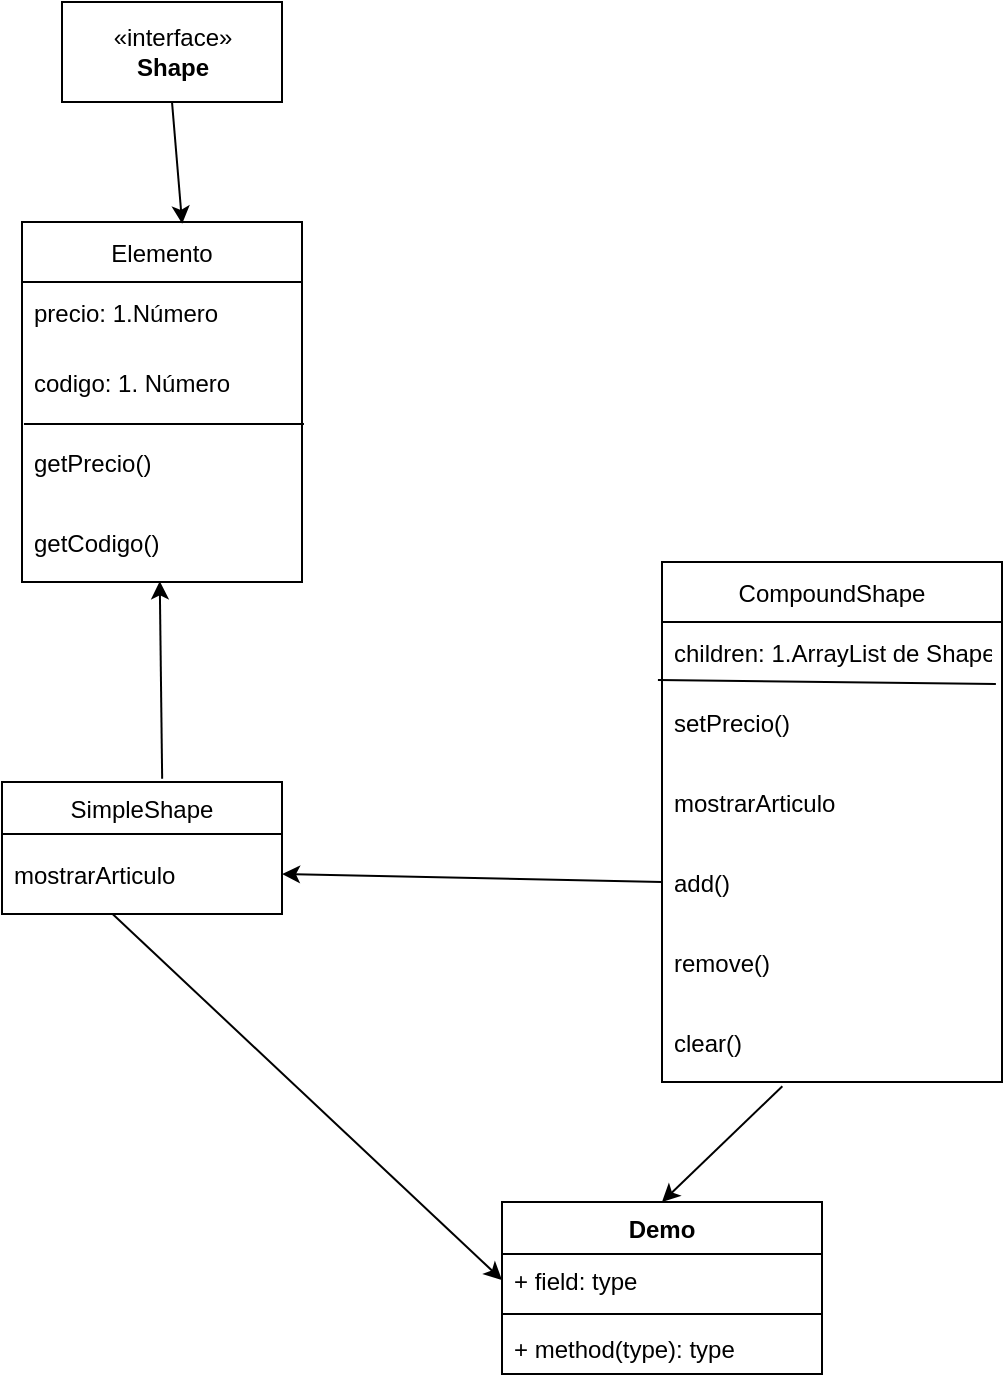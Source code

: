 <mxfile version="17.4.0" type="github">
  <diagram id="C5RBs43oDa-KdzZeNtuy" name="Page-1">
    <mxGraphModel dx="1865" dy="889" grid="1" gridSize="10" guides="1" tooltips="1" connect="1" arrows="1" fold="1" page="1" pageScale="1" pageWidth="827" pageHeight="1169" math="0" shadow="0">
      <root>
        <mxCell id="WIyWlLk6GJQsqaUBKTNV-0" />
        <mxCell id="WIyWlLk6GJQsqaUBKTNV-1" parent="WIyWlLk6GJQsqaUBKTNV-0" />
        <mxCell id="W2CvU2Op3bPL51D8KJHl-0" value="Elemento" style="swimlane;fontStyle=0;childLayout=stackLayout;horizontal=1;startSize=30;horizontalStack=0;resizeParent=1;resizeParentMax=0;resizeLast=0;collapsible=1;marginBottom=0;" vertex="1" parent="WIyWlLk6GJQsqaUBKTNV-1">
          <mxGeometry x="40" y="430" width="140" height="180" as="geometry" />
        </mxCell>
        <mxCell id="W2CvU2Op3bPL51D8KJHl-2" value="precio: 1.Número" style="text;strokeColor=none;fillColor=none;align=left;verticalAlign=middle;spacingLeft=4;spacingRight=4;overflow=hidden;points=[[0,0.5],[1,0.5]];portConstraint=eastwest;rotatable=0;" vertex="1" parent="W2CvU2Op3bPL51D8KJHl-0">
          <mxGeometry y="30" width="140" height="30" as="geometry" />
        </mxCell>
        <mxCell id="W2CvU2Op3bPL51D8KJHl-8" value="codigo: 1. Número" style="text;strokeColor=none;fillColor=none;align=left;verticalAlign=middle;spacingLeft=4;spacingRight=4;overflow=hidden;points=[[0,0.5],[1,0.5]];portConstraint=eastwest;rotatable=0;" vertex="1" parent="W2CvU2Op3bPL51D8KJHl-0">
          <mxGeometry y="60" width="140" height="40" as="geometry" />
        </mxCell>
        <mxCell id="W2CvU2Op3bPL51D8KJHl-3" value="getPrecio()" style="text;strokeColor=none;fillColor=none;align=left;verticalAlign=middle;spacingLeft=4;spacingRight=4;overflow=hidden;points=[[0,0.5],[1,0.5]];portConstraint=eastwest;rotatable=0;" vertex="1" parent="W2CvU2Op3bPL51D8KJHl-0">
          <mxGeometry y="100" width="140" height="40" as="geometry" />
        </mxCell>
        <mxCell id="W2CvU2Op3bPL51D8KJHl-9" value="getCodigo()" style="text;strokeColor=none;fillColor=none;align=left;verticalAlign=middle;spacingLeft=4;spacingRight=4;overflow=hidden;points=[[0,0.5],[1,0.5]];portConstraint=eastwest;rotatable=0;" vertex="1" parent="W2CvU2Op3bPL51D8KJHl-0">
          <mxGeometry y="140" width="140" height="40" as="geometry" />
        </mxCell>
        <mxCell id="W2CvU2Op3bPL51D8KJHl-10" value="" style="endArrow=none;html=1;rounded=0;exitX=0.007;exitY=0.025;exitDx=0;exitDy=0;exitPerimeter=0;entryX=1.007;entryY=0.025;entryDx=0;entryDy=0;entryPerimeter=0;" edge="1" parent="W2CvU2Op3bPL51D8KJHl-0" source="W2CvU2Op3bPL51D8KJHl-3" target="W2CvU2Op3bPL51D8KJHl-3">
          <mxGeometry width="50" height="50" relative="1" as="geometry">
            <mxPoint x="250" y="200" as="sourcePoint" />
            <mxPoint x="300" y="150" as="targetPoint" />
          </mxGeometry>
        </mxCell>
        <mxCell id="W2CvU2Op3bPL51D8KJHl-11" value="«interface»&lt;br&gt;&lt;b&gt;Shape&lt;/b&gt;" style="html=1;" vertex="1" parent="WIyWlLk6GJQsqaUBKTNV-1">
          <mxGeometry x="60" y="320" width="110" height="50" as="geometry" />
        </mxCell>
        <mxCell id="W2CvU2Op3bPL51D8KJHl-12" value="SimpleShape" style="swimlane;fontStyle=0;childLayout=stackLayout;horizontal=1;startSize=26;fillColor=none;horizontalStack=0;resizeParent=1;resizeParentMax=0;resizeLast=0;collapsible=1;marginBottom=0;" vertex="1" parent="WIyWlLk6GJQsqaUBKTNV-1">
          <mxGeometry x="30" y="710" width="140" height="66" as="geometry" />
        </mxCell>
        <mxCell id="W2CvU2Op3bPL51D8KJHl-16" value="mostrarArticulo" style="text;strokeColor=none;fillColor=none;align=left;verticalAlign=middle;spacingLeft=4;spacingRight=4;overflow=hidden;points=[[0,0.5],[1,0.5]];portConstraint=eastwest;rotatable=0;" vertex="1" parent="W2CvU2Op3bPL51D8KJHl-12">
          <mxGeometry y="26" width="140" height="40" as="geometry" />
        </mxCell>
        <mxCell id="W2CvU2Op3bPL51D8KJHl-17" value="CompoundShape" style="swimlane;fontStyle=0;childLayout=stackLayout;horizontal=1;startSize=30;horizontalStack=0;resizeParent=1;resizeParentMax=0;resizeLast=0;collapsible=1;marginBottom=0;" vertex="1" parent="WIyWlLk6GJQsqaUBKTNV-1">
          <mxGeometry x="360" y="600" width="170" height="260" as="geometry" />
        </mxCell>
        <mxCell id="W2CvU2Op3bPL51D8KJHl-18" value="children: 1.ArrayList de Shape" style="text;strokeColor=none;fillColor=none;align=left;verticalAlign=middle;spacingLeft=4;spacingRight=4;overflow=hidden;points=[[0,0.5],[1,0.5]];portConstraint=eastwest;rotatable=0;" vertex="1" parent="W2CvU2Op3bPL51D8KJHl-17">
          <mxGeometry y="30" width="170" height="30" as="geometry" />
        </mxCell>
        <mxCell id="W2CvU2Op3bPL51D8KJHl-19" value="setPrecio()" style="text;strokeColor=none;fillColor=none;align=left;verticalAlign=middle;spacingLeft=4;spacingRight=4;overflow=hidden;points=[[0,0.5],[1,0.5]];portConstraint=eastwest;rotatable=0;" vertex="1" parent="W2CvU2Op3bPL51D8KJHl-17">
          <mxGeometry y="60" width="170" height="40" as="geometry" />
        </mxCell>
        <mxCell id="W2CvU2Op3bPL51D8KJHl-20" value="mostrarArticulo" style="text;strokeColor=none;fillColor=none;align=left;verticalAlign=middle;spacingLeft=4;spacingRight=4;overflow=hidden;points=[[0,0.5],[1,0.5]];portConstraint=eastwest;rotatable=0;" vertex="1" parent="W2CvU2Op3bPL51D8KJHl-17">
          <mxGeometry y="100" width="170" height="40" as="geometry" />
        </mxCell>
        <mxCell id="W2CvU2Op3bPL51D8KJHl-21" value="add()" style="text;strokeColor=none;fillColor=none;align=left;verticalAlign=middle;spacingLeft=4;spacingRight=4;overflow=hidden;points=[[0,0.5],[1,0.5]];portConstraint=eastwest;rotatable=0;" vertex="1" parent="W2CvU2Op3bPL51D8KJHl-17">
          <mxGeometry y="140" width="170" height="40" as="geometry" />
        </mxCell>
        <mxCell id="W2CvU2Op3bPL51D8KJHl-22" value="" style="endArrow=none;html=1;rounded=0;exitX=-0.012;exitY=-0.025;exitDx=0;exitDy=0;exitPerimeter=0;entryX=0.982;entryY=0.025;entryDx=0;entryDy=0;entryPerimeter=0;" edge="1" parent="W2CvU2Op3bPL51D8KJHl-17" source="W2CvU2Op3bPL51D8KJHl-19" target="W2CvU2Op3bPL51D8KJHl-19">
          <mxGeometry width="50" height="50" relative="1" as="geometry">
            <mxPoint x="250" y="200" as="sourcePoint" />
            <mxPoint x="300" y="150" as="targetPoint" />
            <Array as="points" />
          </mxGeometry>
        </mxCell>
        <mxCell id="W2CvU2Op3bPL51D8KJHl-23" value="remove()" style="text;strokeColor=none;fillColor=none;align=left;verticalAlign=middle;spacingLeft=4;spacingRight=4;overflow=hidden;points=[[0,0.5],[1,0.5]];portConstraint=eastwest;rotatable=0;" vertex="1" parent="W2CvU2Op3bPL51D8KJHl-17">
          <mxGeometry y="180" width="170" height="40" as="geometry" />
        </mxCell>
        <mxCell id="W2CvU2Op3bPL51D8KJHl-24" value="clear()" style="text;strokeColor=none;fillColor=none;align=left;verticalAlign=middle;spacingLeft=4;spacingRight=4;overflow=hidden;points=[[0,0.5],[1,0.5]];portConstraint=eastwest;rotatable=0;" vertex="1" parent="W2CvU2Op3bPL51D8KJHl-17">
          <mxGeometry y="220" width="170" height="40" as="geometry" />
        </mxCell>
        <mxCell id="W2CvU2Op3bPL51D8KJHl-29" value="Demo" style="swimlane;fontStyle=1;align=center;verticalAlign=top;childLayout=stackLayout;horizontal=1;startSize=26;horizontalStack=0;resizeParent=1;resizeParentMax=0;resizeLast=0;collapsible=1;marginBottom=0;" vertex="1" parent="WIyWlLk6GJQsqaUBKTNV-1">
          <mxGeometry x="280" y="920" width="160" height="86" as="geometry" />
        </mxCell>
        <mxCell id="W2CvU2Op3bPL51D8KJHl-30" value="+ field: type" style="text;strokeColor=none;fillColor=none;align=left;verticalAlign=top;spacingLeft=4;spacingRight=4;overflow=hidden;rotatable=0;points=[[0,0.5],[1,0.5]];portConstraint=eastwest;" vertex="1" parent="W2CvU2Op3bPL51D8KJHl-29">
          <mxGeometry y="26" width="160" height="26" as="geometry" />
        </mxCell>
        <mxCell id="W2CvU2Op3bPL51D8KJHl-31" value="" style="line;strokeWidth=1;fillColor=none;align=left;verticalAlign=middle;spacingTop=-1;spacingLeft=3;spacingRight=3;rotatable=0;labelPosition=right;points=[];portConstraint=eastwest;" vertex="1" parent="W2CvU2Op3bPL51D8KJHl-29">
          <mxGeometry y="52" width="160" height="8" as="geometry" />
        </mxCell>
        <mxCell id="W2CvU2Op3bPL51D8KJHl-32" value="+ method(type): type" style="text;strokeColor=none;fillColor=none;align=left;verticalAlign=top;spacingLeft=4;spacingRight=4;overflow=hidden;rotatable=0;points=[[0,0.5],[1,0.5]];portConstraint=eastwest;" vertex="1" parent="W2CvU2Op3bPL51D8KJHl-29">
          <mxGeometry y="60" width="160" height="26" as="geometry" />
        </mxCell>
        <mxCell id="W2CvU2Op3bPL51D8KJHl-33" value="" style="endArrow=classic;html=1;rounded=0;entryX=0.572;entryY=0.005;entryDx=0;entryDy=0;exitX=0.5;exitY=1;exitDx=0;exitDy=0;entryPerimeter=0;" edge="1" parent="WIyWlLk6GJQsqaUBKTNV-1" source="W2CvU2Op3bPL51D8KJHl-11" target="W2CvU2Op3bPL51D8KJHl-0">
          <mxGeometry width="50" height="50" relative="1" as="geometry">
            <mxPoint x="380" y="650" as="sourcePoint" />
            <mxPoint x="430" y="600" as="targetPoint" />
          </mxGeometry>
        </mxCell>
        <mxCell id="W2CvU2Op3bPL51D8KJHl-34" value="" style="endArrow=classic;html=1;rounded=0;entryX=0.492;entryY=0.991;entryDx=0;entryDy=0;entryPerimeter=0;exitX=0.572;exitY=-0.025;exitDx=0;exitDy=0;exitPerimeter=0;" edge="1" parent="WIyWlLk6GJQsqaUBKTNV-1" source="W2CvU2Op3bPL51D8KJHl-12" target="W2CvU2Op3bPL51D8KJHl-9">
          <mxGeometry width="50" height="50" relative="1" as="geometry">
            <mxPoint x="380" y="650" as="sourcePoint" />
            <mxPoint x="430" y="600" as="targetPoint" />
          </mxGeometry>
        </mxCell>
        <mxCell id="W2CvU2Op3bPL51D8KJHl-35" value="" style="endArrow=classic;html=1;rounded=0;entryX=1;entryY=0.5;entryDx=0;entryDy=0;exitX=0;exitY=0.5;exitDx=0;exitDy=0;" edge="1" parent="WIyWlLk6GJQsqaUBKTNV-1" source="W2CvU2Op3bPL51D8KJHl-21" target="W2CvU2Op3bPL51D8KJHl-16">
          <mxGeometry width="50" height="50" relative="1" as="geometry">
            <mxPoint x="380" y="650" as="sourcePoint" />
            <mxPoint x="430" y="600" as="targetPoint" />
          </mxGeometry>
        </mxCell>
        <mxCell id="W2CvU2Op3bPL51D8KJHl-36" value="" style="endArrow=classic;html=1;rounded=0;entryX=0.5;entryY=0;entryDx=0;entryDy=0;exitX=0.354;exitY=1.053;exitDx=0;exitDy=0;exitPerimeter=0;" edge="1" parent="WIyWlLk6GJQsqaUBKTNV-1" source="W2CvU2Op3bPL51D8KJHl-24" target="W2CvU2Op3bPL51D8KJHl-29">
          <mxGeometry width="50" height="50" relative="1" as="geometry">
            <mxPoint x="380" y="950" as="sourcePoint" />
            <mxPoint x="430" y="900" as="targetPoint" />
          </mxGeometry>
        </mxCell>
        <mxCell id="W2CvU2Op3bPL51D8KJHl-37" value="" style="endArrow=classic;html=1;rounded=0;exitX=0.394;exitY=0.997;exitDx=0;exitDy=0;exitPerimeter=0;entryX=0;entryY=0.5;entryDx=0;entryDy=0;" edge="1" parent="WIyWlLk6GJQsqaUBKTNV-1" source="W2CvU2Op3bPL51D8KJHl-16" target="W2CvU2Op3bPL51D8KJHl-30">
          <mxGeometry width="50" height="50" relative="1" as="geometry">
            <mxPoint x="380" y="950" as="sourcePoint" />
            <mxPoint x="430" y="900" as="targetPoint" />
          </mxGeometry>
        </mxCell>
      </root>
    </mxGraphModel>
  </diagram>
</mxfile>
